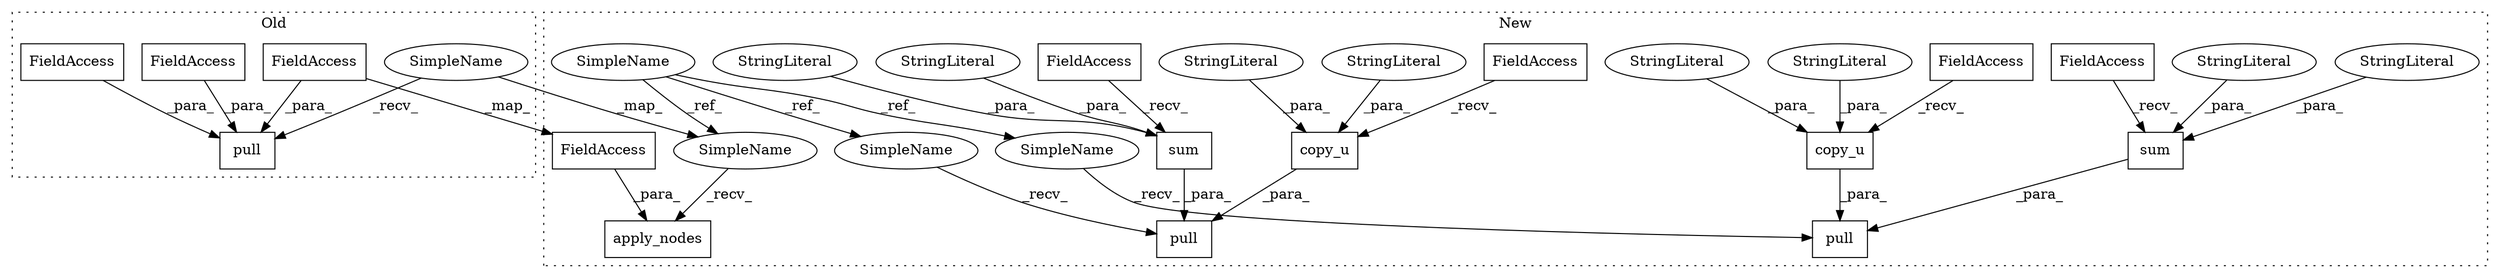 digraph G {
subgraph cluster0 {
1 [label="pull" a="32" s="14885,14959" l="5,1" shape="box"];
12 [label="FieldAccess" a="22" s="14913" l="20" shape="box"];
13 [label="FieldAccess" a="22" s="14895" l="17" shape="box"];
24 [label="FieldAccess" a="22" s="14934" l="25" shape="box"];
29 [label="SimpleName" a="42" s="14867" l="17" shape="ellipse"];
label = "Old";
style="dotted";
}
subgraph cluster1 {
2 [label="pull" a="32" s="15082,15156" l="5,1" shape="box"];
3 [label="SimpleName" a="42" s="12518" l="17" shape="ellipse"];
4 [label="apply_nodes" a="32" s="15185,15222" l="12,1" shape="box"];
5 [label="pull" a="32" s="14989,15053" l="5,1" shape="box"];
6 [label="sum" a="32" s="15136,15155" l="4,1" shape="box"];
7 [label="copy_u" a="32" s="15105,15121" l="7,1" shape="box"];
8 [label="FieldAccess" a="22" s="15123" l="3" shape="box"];
9 [label="sum" a="32" s="15041,15052" l="4,1" shape="box"];
10 [label="FieldAccess" a="22" s="15092" l="3" shape="box"];
11 [label="FieldAccess" a="22" s="15028" l="3" shape="box"];
14 [label="copy_u" a="32" s="15012,15026" l="7,1" shape="box"];
15 [label="FieldAccess" a="22" s="14999" l="3" shape="box"];
16 [label="StringLiteral" a="45" s="15140" l="4" shape="ellipse"];
17 [label="StringLiteral" a="45" s="15019" l="3" shape="ellipse"];
18 [label="StringLiteral" a="45" s="15112" l="4" shape="ellipse"];
19 [label="StringLiteral" a="45" s="15117" l="4" shape="ellipse"];
20 [label="StringLiteral" a="45" s="15023" l="3" shape="ellipse"];
21 [label="StringLiteral" a="45" s="15145" l="10" shape="ellipse"];
22 [label="StringLiteral" a="45" s="15049" l="3" shape="ellipse"];
23 [label="StringLiteral" a="45" s="15045" l="3" shape="ellipse"];
25 [label="FieldAccess" a="22" s="15197" l="25" shape="box"];
26 [label="SimpleName" a="42" s="15167" l="17" shape="ellipse"];
27 [label="SimpleName" a="42" s="15064" l="17" shape="ellipse"];
28 [label="SimpleName" a="42" s="14971" l="17" shape="ellipse"];
label = "New";
style="dotted";
}
3 -> 27 [label="_ref_"];
3 -> 26 [label="_ref_"];
3 -> 28 [label="_ref_"];
6 -> 2 [label="_para_"];
7 -> 2 [label="_para_"];
8 -> 6 [label="_recv_"];
9 -> 5 [label="_para_"];
10 -> 7 [label="_recv_"];
11 -> 9 [label="_recv_"];
12 -> 1 [label="_para_"];
13 -> 1 [label="_para_"];
14 -> 5 [label="_para_"];
15 -> 14 [label="_recv_"];
16 -> 6 [label="_para_"];
17 -> 14 [label="_para_"];
18 -> 7 [label="_para_"];
19 -> 7 [label="_para_"];
20 -> 14 [label="_para_"];
21 -> 6 [label="_para_"];
22 -> 9 [label="_para_"];
23 -> 9 [label="_para_"];
24 -> 25 [label="_map_"];
24 -> 1 [label="_para_"];
25 -> 4 [label="_para_"];
26 -> 4 [label="_recv_"];
27 -> 2 [label="_recv_"];
28 -> 5 [label="_recv_"];
29 -> 26 [label="_map_"];
29 -> 1 [label="_recv_"];
}